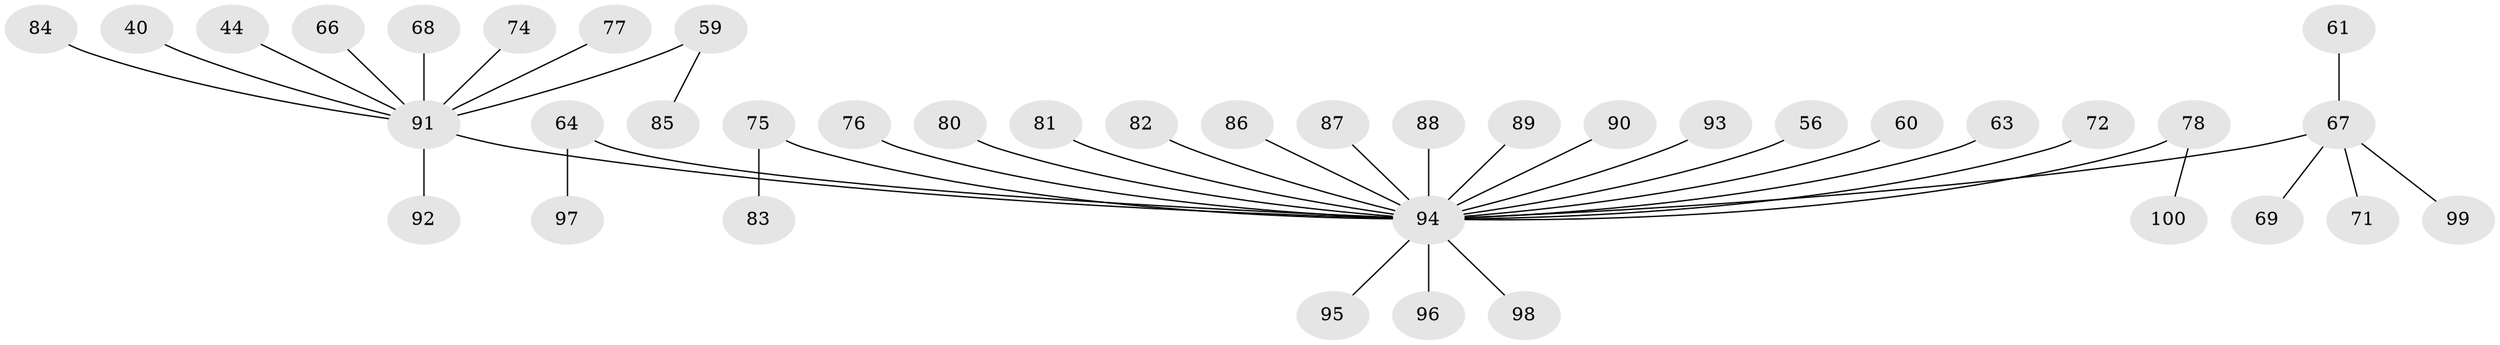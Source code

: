// original degree distribution, {1: 0.49, 3: 0.16, 4: 0.02, 5: 0.07, 8: 0.01, 2: 0.25}
// Generated by graph-tools (version 1.1) at 2025/56/03/04/25 21:56:13]
// undirected, 40 vertices, 39 edges
graph export_dot {
graph [start="1"]
  node [color=gray90,style=filled];
  40;
  44;
  56;
  59;
  60;
  61;
  63;
  64;
  66;
  67 [super="+57"];
  68;
  69;
  71;
  72;
  74;
  75;
  76;
  77;
  78;
  80;
  81;
  82;
  83;
  84;
  85;
  86;
  87;
  88;
  89;
  90;
  91 [super="+45+29+37+38"];
  92;
  93;
  94 [super="+53+62+79+55+54+70"];
  95;
  96;
  97;
  98;
  99;
  100;
  40 -- 91;
  44 -- 91;
  56 -- 94;
  59 -- 85;
  59 -- 91;
  60 -- 94;
  61 -- 67;
  63 -- 94;
  64 -- 97;
  64 -- 94;
  66 -- 91;
  67 -- 71;
  67 -- 99;
  67 -- 69;
  67 -- 94;
  68 -- 91;
  72 -- 94;
  74 -- 91;
  75 -- 83;
  75 -- 94;
  76 -- 94;
  77 -- 91;
  78 -- 100;
  78 -- 94;
  80 -- 94;
  81 -- 94;
  82 -- 94;
  84 -- 91;
  86 -- 94;
  87 -- 94;
  88 -- 94;
  89 -- 94;
  90 -- 94;
  91 -- 92;
  91 -- 94;
  93 -- 94;
  94 -- 96;
  94 -- 95;
  94 -- 98;
}
